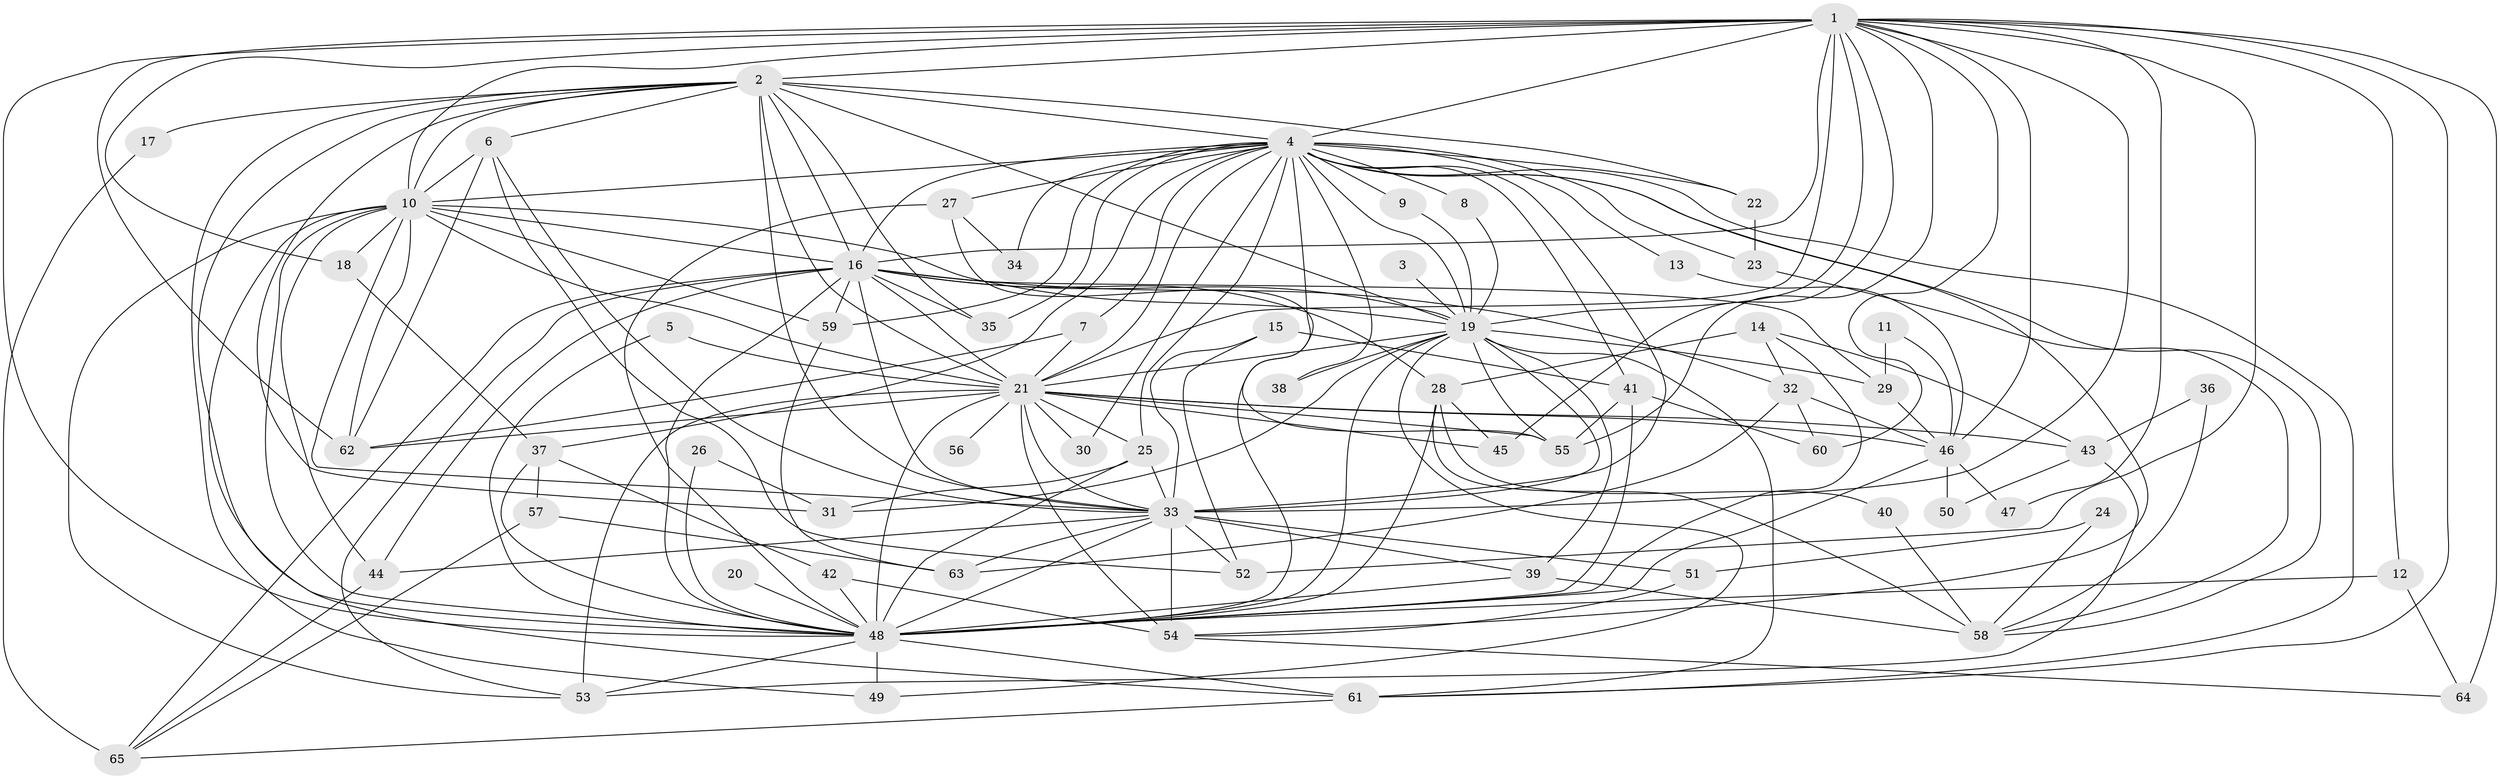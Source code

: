 // original degree distribution, {34: 0.007692307692307693, 19: 0.015384615384615385, 23: 0.007692307692307693, 16: 0.007692307692307693, 24: 0.007692307692307693, 31: 0.007692307692307693, 26: 0.007692307692307693, 14: 0.007692307692307693, 22: 0.007692307692307693, 2: 0.5153846153846153, 5: 0.08461538461538462, 4: 0.1, 3: 0.2, 9: 0.007692307692307693, 8: 0.007692307692307693, 6: 0.007692307692307693}
// Generated by graph-tools (version 1.1) at 2025/01/03/09/25 03:01:27]
// undirected, 65 vertices, 182 edges
graph export_dot {
graph [start="1"]
  node [color=gray90,style=filled];
  1;
  2;
  3;
  4;
  5;
  6;
  7;
  8;
  9;
  10;
  11;
  12;
  13;
  14;
  15;
  16;
  17;
  18;
  19;
  20;
  21;
  22;
  23;
  24;
  25;
  26;
  27;
  28;
  29;
  30;
  31;
  32;
  33;
  34;
  35;
  36;
  37;
  38;
  39;
  40;
  41;
  42;
  43;
  44;
  45;
  46;
  47;
  48;
  49;
  50;
  51;
  52;
  53;
  54;
  55;
  56;
  57;
  58;
  59;
  60;
  61;
  62;
  63;
  64;
  65;
  1 -- 2 [weight=2.0];
  1 -- 4 [weight=2.0];
  1 -- 10 [weight=3.0];
  1 -- 12 [weight=1.0];
  1 -- 16 [weight=2.0];
  1 -- 18 [weight=1.0];
  1 -- 19 [weight=3.0];
  1 -- 21 [weight=3.0];
  1 -- 33 [weight=2.0];
  1 -- 45 [weight=1.0];
  1 -- 46 [weight=1.0];
  1 -- 47 [weight=1.0];
  1 -- 48 [weight=2.0];
  1 -- 52 [weight=2.0];
  1 -- 55 [weight=1.0];
  1 -- 60 [weight=1.0];
  1 -- 61 [weight=1.0];
  1 -- 62 [weight=1.0];
  1 -- 64 [weight=1.0];
  2 -- 4 [weight=1.0];
  2 -- 6 [weight=1.0];
  2 -- 10 [weight=2.0];
  2 -- 16 [weight=1.0];
  2 -- 17 [weight=1.0];
  2 -- 19 [weight=1.0];
  2 -- 21 [weight=1.0];
  2 -- 22 [weight=1.0];
  2 -- 31 [weight=1.0];
  2 -- 33 [weight=1.0];
  2 -- 35 [weight=1.0];
  2 -- 48 [weight=1.0];
  2 -- 49 [weight=1.0];
  3 -- 19 [weight=1.0];
  4 -- 7 [weight=1.0];
  4 -- 8 [weight=1.0];
  4 -- 9 [weight=1.0];
  4 -- 10 [weight=2.0];
  4 -- 13 [weight=1.0];
  4 -- 16 [weight=2.0];
  4 -- 19 [weight=1.0];
  4 -- 21 [weight=1.0];
  4 -- 22 [weight=1.0];
  4 -- 23 [weight=1.0];
  4 -- 25 [weight=1.0];
  4 -- 27 [weight=1.0];
  4 -- 30 [weight=1.0];
  4 -- 33 [weight=2.0];
  4 -- 34 [weight=1.0];
  4 -- 35 [weight=2.0];
  4 -- 37 [weight=1.0];
  4 -- 38 [weight=1.0];
  4 -- 41 [weight=2.0];
  4 -- 48 [weight=3.0];
  4 -- 54 [weight=1.0];
  4 -- 58 [weight=1.0];
  4 -- 59 [weight=1.0];
  4 -- 61 [weight=1.0];
  5 -- 21 [weight=1.0];
  5 -- 48 [weight=1.0];
  6 -- 10 [weight=1.0];
  6 -- 33 [weight=1.0];
  6 -- 52 [weight=1.0];
  6 -- 62 [weight=1.0];
  7 -- 21 [weight=1.0];
  7 -- 62 [weight=1.0];
  8 -- 19 [weight=1.0];
  9 -- 19 [weight=1.0];
  10 -- 16 [weight=1.0];
  10 -- 18 [weight=2.0];
  10 -- 19 [weight=1.0];
  10 -- 21 [weight=1.0];
  10 -- 33 [weight=1.0];
  10 -- 44 [weight=1.0];
  10 -- 48 [weight=2.0];
  10 -- 53 [weight=1.0];
  10 -- 59 [weight=2.0];
  10 -- 61 [weight=1.0];
  10 -- 62 [weight=1.0];
  11 -- 29 [weight=1.0];
  11 -- 46 [weight=1.0];
  12 -- 48 [weight=1.0];
  12 -- 64 [weight=1.0];
  13 -- 46 [weight=1.0];
  14 -- 28 [weight=1.0];
  14 -- 32 [weight=1.0];
  14 -- 43 [weight=1.0];
  14 -- 48 [weight=1.0];
  15 -- 33 [weight=1.0];
  15 -- 41 [weight=1.0];
  15 -- 52 [weight=1.0];
  16 -- 19 [weight=1.0];
  16 -- 21 [weight=2.0];
  16 -- 28 [weight=1.0];
  16 -- 29 [weight=1.0];
  16 -- 32 [weight=1.0];
  16 -- 33 [weight=1.0];
  16 -- 35 [weight=1.0];
  16 -- 44 [weight=1.0];
  16 -- 48 [weight=1.0];
  16 -- 53 [weight=1.0];
  16 -- 59 [weight=1.0];
  16 -- 65 [weight=1.0];
  17 -- 65 [weight=1.0];
  18 -- 37 [weight=1.0];
  19 -- 21 [weight=2.0];
  19 -- 29 [weight=2.0];
  19 -- 31 [weight=2.0];
  19 -- 33 [weight=1.0];
  19 -- 38 [weight=1.0];
  19 -- 39 [weight=1.0];
  19 -- 48 [weight=1.0];
  19 -- 49 [weight=1.0];
  19 -- 55 [weight=1.0];
  19 -- 61 [weight=1.0];
  20 -- 48 [weight=1.0];
  21 -- 25 [weight=1.0];
  21 -- 30 [weight=1.0];
  21 -- 33 [weight=1.0];
  21 -- 43 [weight=1.0];
  21 -- 45 [weight=1.0];
  21 -- 46 [weight=1.0];
  21 -- 48 [weight=2.0];
  21 -- 53 [weight=1.0];
  21 -- 54 [weight=1.0];
  21 -- 55 [weight=1.0];
  21 -- 56 [weight=1.0];
  21 -- 62 [weight=1.0];
  22 -- 23 [weight=1.0];
  23 -- 58 [weight=1.0];
  24 -- 51 [weight=1.0];
  24 -- 58 [weight=1.0];
  25 -- 31 [weight=1.0];
  25 -- 33 [weight=2.0];
  25 -- 48 [weight=1.0];
  26 -- 31 [weight=1.0];
  26 -- 48 [weight=1.0];
  27 -- 34 [weight=2.0];
  27 -- 48 [weight=1.0];
  27 -- 55 [weight=1.0];
  28 -- 40 [weight=1.0];
  28 -- 45 [weight=1.0];
  28 -- 48 [weight=2.0];
  28 -- 58 [weight=1.0];
  29 -- 46 [weight=1.0];
  32 -- 46 [weight=1.0];
  32 -- 60 [weight=1.0];
  32 -- 63 [weight=1.0];
  33 -- 39 [weight=1.0];
  33 -- 44 [weight=1.0];
  33 -- 48 [weight=1.0];
  33 -- 51 [weight=1.0];
  33 -- 52 [weight=1.0];
  33 -- 54 [weight=2.0];
  33 -- 63 [weight=1.0];
  36 -- 43 [weight=1.0];
  36 -- 58 [weight=1.0];
  37 -- 42 [weight=1.0];
  37 -- 48 [weight=1.0];
  37 -- 57 [weight=1.0];
  39 -- 48 [weight=1.0];
  39 -- 58 [weight=2.0];
  40 -- 58 [weight=1.0];
  41 -- 48 [weight=1.0];
  41 -- 55 [weight=1.0];
  41 -- 60 [weight=1.0];
  42 -- 48 [weight=1.0];
  42 -- 54 [weight=1.0];
  43 -- 50 [weight=1.0];
  43 -- 53 [weight=1.0];
  44 -- 65 [weight=1.0];
  46 -- 47 [weight=1.0];
  46 -- 48 [weight=1.0];
  46 -- 50 [weight=1.0];
  48 -- 49 [weight=1.0];
  48 -- 53 [weight=1.0];
  48 -- 61 [weight=1.0];
  51 -- 54 [weight=1.0];
  54 -- 64 [weight=1.0];
  57 -- 63 [weight=1.0];
  57 -- 65 [weight=1.0];
  59 -- 63 [weight=1.0];
  61 -- 65 [weight=1.0];
}
